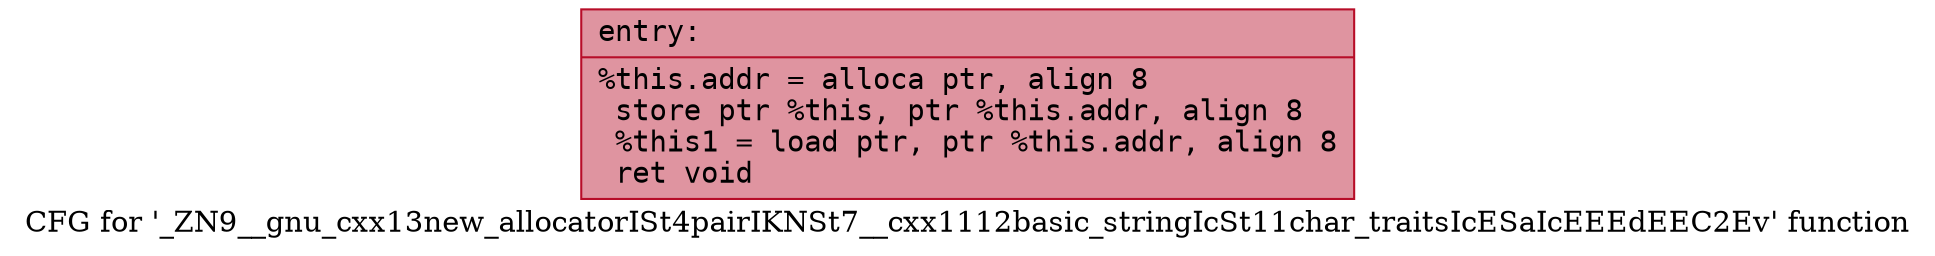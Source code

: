 digraph "CFG for '_ZN9__gnu_cxx13new_allocatorISt4pairIKNSt7__cxx1112basic_stringIcSt11char_traitsIcESaIcEEEdEEC2Ev' function" {
	label="CFG for '_ZN9__gnu_cxx13new_allocatorISt4pairIKNSt7__cxx1112basic_stringIcSt11char_traitsIcESaIcEEEdEEC2Ev' function";

	Node0x556bfe9ac450 [shape=record,color="#b70d28ff", style=filled, fillcolor="#b70d2870" fontname="Courier",label="{entry:\l|  %this.addr = alloca ptr, align 8\l  store ptr %this, ptr %this.addr, align 8\l  %this1 = load ptr, ptr %this.addr, align 8\l  ret void\l}"];
}

